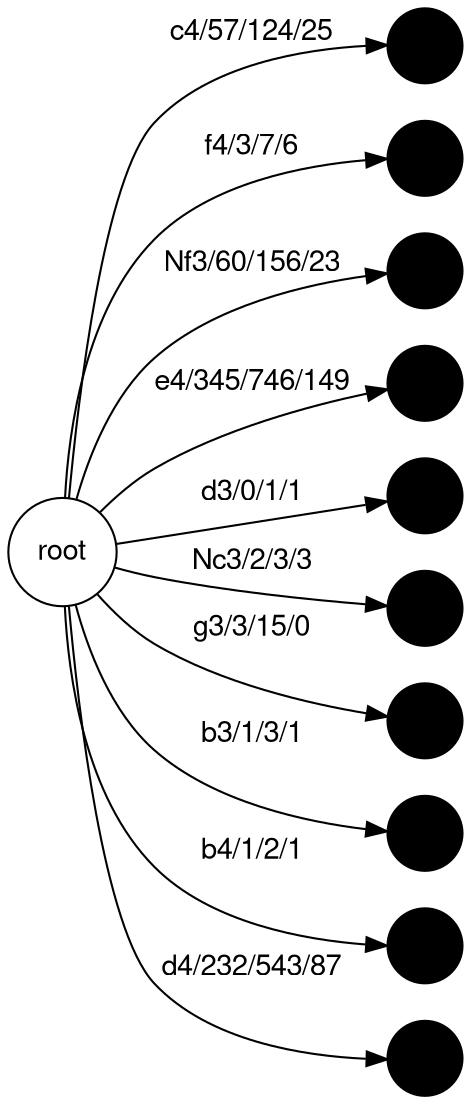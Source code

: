 digraph g {
fontname="Helvetica,Arial,sans-serif"
node [fontname="Helvetica,Arial,sans-serif" filledcolor = "white" label = "" style = "filled" shape = "circle" ]
edge [fontname="Helvetica,Arial,sans-serif"]
graph [fontsize=30 labelloc="t" label="" splines=true overlap=false rankdir = "LR"];
ratio = auto;
"rootW704D1600L296_VAPtOAsMMuUezRdq" [style = "filled" fillcolor = "white" label = "root"];
"c4W57D124L25_MMBLCryvGnaggz" [style = "filled" fillcolor = "black"];
rootW704D1600L296_VAPtOAsMMuUezRdq -> c4W57D124L25_MMBLCryvGnaggz [label = "c4/57/124/25"];
"f4W3D7L6_QDbHMjSSxQWmkVN" [style = "filled" fillcolor = "black"];
rootW704D1600L296_VAPtOAsMMuUezRdq -> f4W3D7L6_QDbHMjSSxQWmkVN [label = "f4/3/7/6"];
"Nf3W60D156L23_zzaprkiCWVUESW" [style = "filled" fillcolor = "black"];
rootW704D1600L296_VAPtOAsMMuUezRdq -> Nf3W60D156L23_zzaprkiCWVUESW [label = "Nf3/60/156/23"];
"e4W345D746L149_ihMlSpHvaEqijv" [style = "filled" fillcolor = "black"];
rootW704D1600L296_VAPtOAsMMuUezRdq -> e4W345D746L149_ihMlSpHvaEqijv [label = "e4/345/746/149"];
"d3W0D1L1_mzXaISTVRI" [style = "filled" fillcolor = "black"];
rootW704D1600L296_VAPtOAsMMuUezRdq -> d3W0D1L1_mzXaISTVRI [label = "d3/0/1/1"];
"Nc3W2D3L3_swUcCSPAfXHtR" [style = "filled" fillcolor = "black"];
rootW704D1600L296_VAPtOAsMMuUezRdq -> Nc3W2D3L3_swUcCSPAfXHtR [label = "Nc3/2/3/3"];
"g3W3D15L0_DEUPSpCmmSHzYYjI" [style = "filled" fillcolor = "black"];
rootW704D1600L296_VAPtOAsMMuUezRdq -> g3W3D15L0_DEUPSpCmmSHzYYjI [label = "g3/3/15/0"];
"b3W1D3L1_wPEPVpUjWlHVJwof" [style = "filled" fillcolor = "black"];
rootW704D1600L296_VAPtOAsMMuUezRdq -> b3W1D3L1_wPEPVpUjWlHVJwof [label = "b3/1/3/1"];
"b4W1D2L1_tCjUKoxgDx" [style = "filled" fillcolor = "black"];
rootW704D1600L296_VAPtOAsMMuUezRdq -> b4W1D2L1_tCjUKoxgDx [label = "b4/1/2/1"];
"d4W232D543L87_yfSWGExHKJekaw" [style = "filled" fillcolor = "black"];
rootW704D1600L296_VAPtOAsMMuUezRdq -> d4W232D543L87_yfSWGExHKJekaw [label = "d4/232/543/87"];

}
